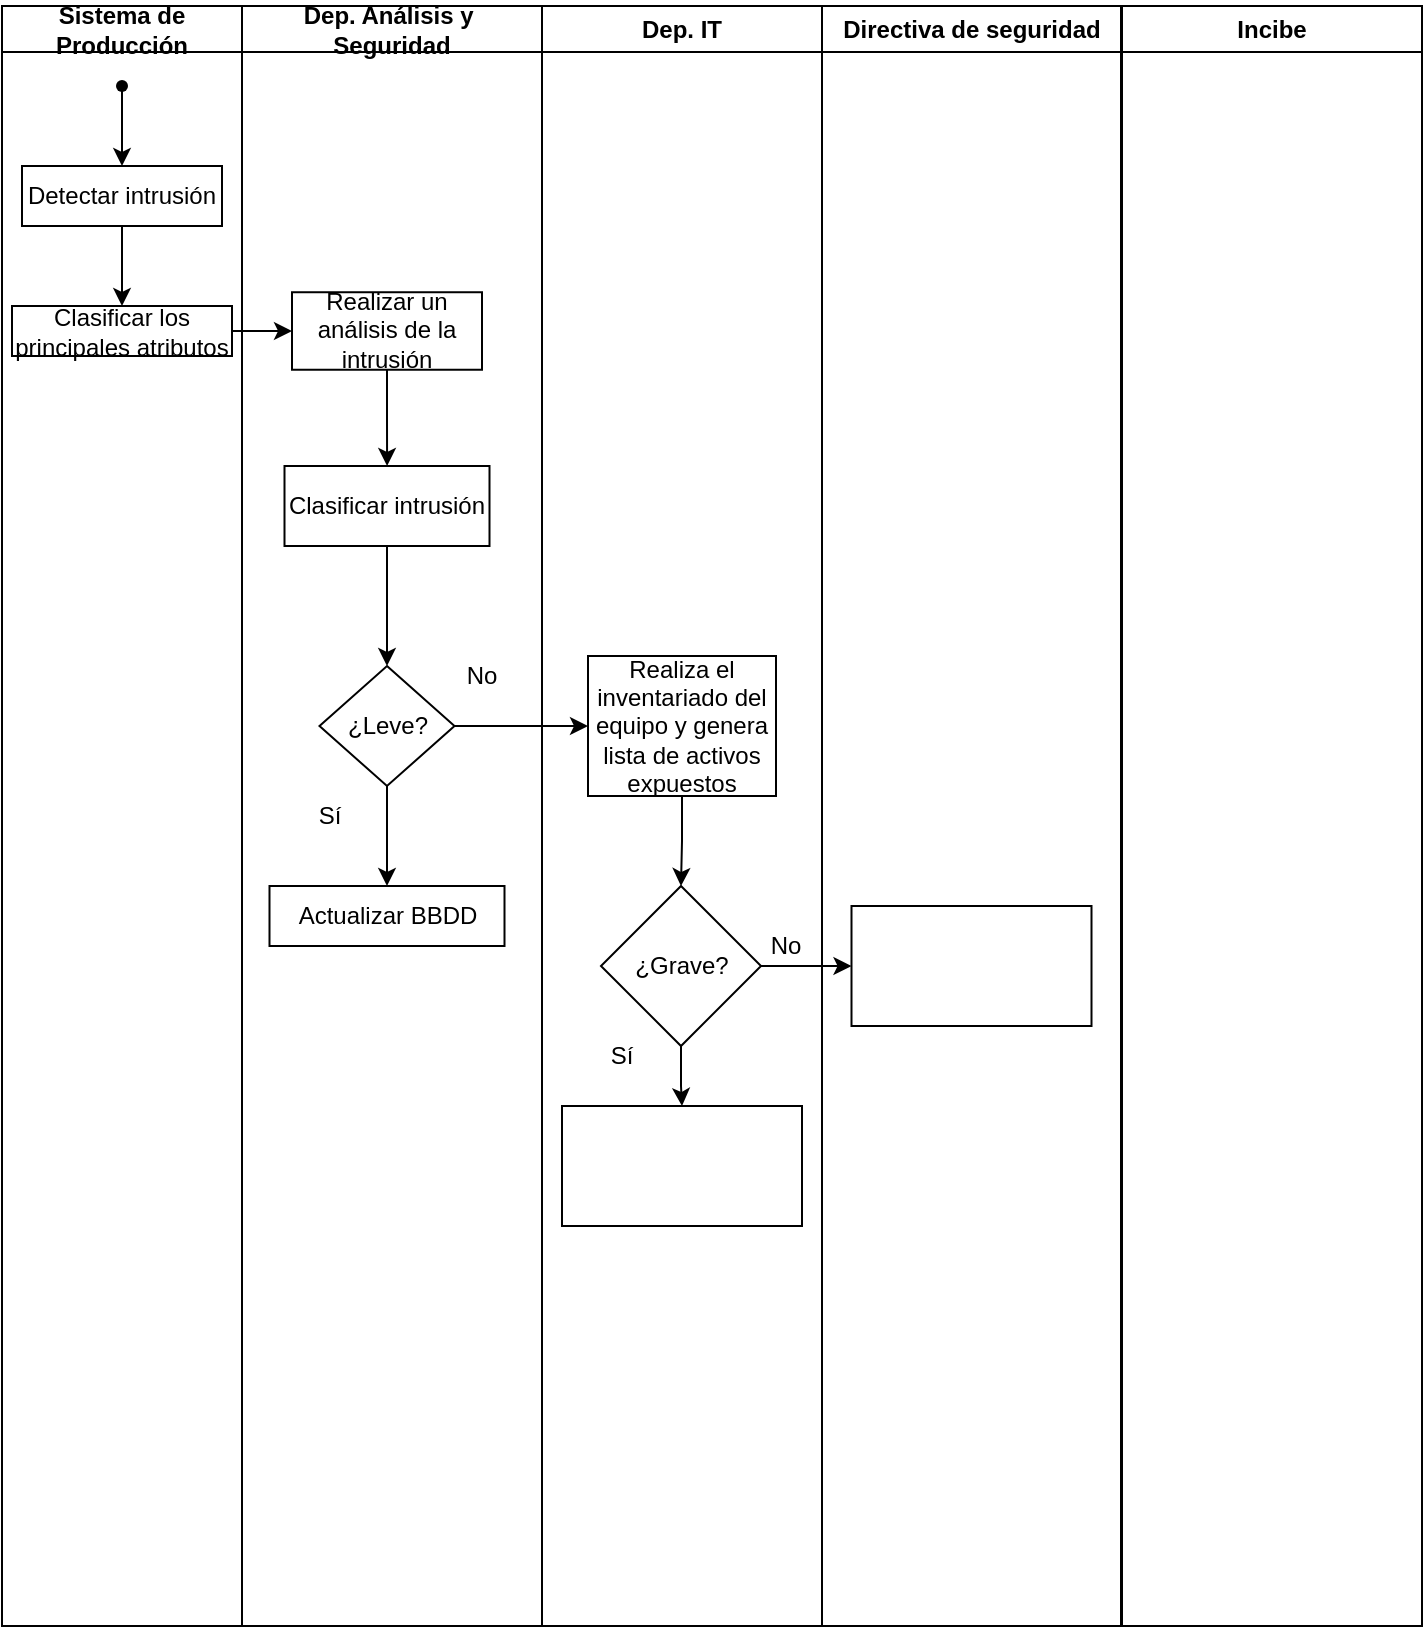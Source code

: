 <mxfile version="21.0.2" type="github">
  <diagram name="Página-1" id="OLqM8g1zS567R2F8B3zY">
    <mxGraphModel dx="453" dy="462" grid="1" gridSize="10" guides="1" tooltips="1" connect="1" arrows="1" fold="1" page="1" pageScale="1" pageWidth="827" pageHeight="1169" math="0" shadow="0">
      <root>
        <mxCell id="0" />
        <mxCell id="1" parent="0" />
        <mxCell id="qf9N6m93d-RgQ3LeR_Vi-5" value="Dep. Análisis y&amp;nbsp; Seguridad" style="swimlane;whiteSpace=wrap;html=1;" vertex="1" parent="1">
          <mxGeometry x="170" y="20" width="150" height="810" as="geometry" />
        </mxCell>
        <mxCell id="qf9N6m93d-RgQ3LeR_Vi-19" value="" style="edgeStyle=orthogonalEdgeStyle;rounded=0;orthogonalLoop=1;jettySize=auto;html=1;" edge="1" parent="qf9N6m93d-RgQ3LeR_Vi-5" source="qf9N6m93d-RgQ3LeR_Vi-16" target="qf9N6m93d-RgQ3LeR_Vi-18">
          <mxGeometry relative="1" as="geometry" />
        </mxCell>
        <mxCell id="qf9N6m93d-RgQ3LeR_Vi-16" value="Realizar un análisis de la intrusión" style="whiteSpace=wrap;html=1;fillColor=none;sketch=0;fillStyle=solid;" vertex="1" parent="qf9N6m93d-RgQ3LeR_Vi-5">
          <mxGeometry x="25" y="143.12" width="95" height="38.75" as="geometry" />
        </mxCell>
        <mxCell id="qf9N6m93d-RgQ3LeR_Vi-21" value="" style="edgeStyle=orthogonalEdgeStyle;rounded=0;orthogonalLoop=1;jettySize=auto;html=1;" edge="1" parent="qf9N6m93d-RgQ3LeR_Vi-5" source="qf9N6m93d-RgQ3LeR_Vi-18" target="qf9N6m93d-RgQ3LeR_Vi-20">
          <mxGeometry relative="1" as="geometry" />
        </mxCell>
        <mxCell id="qf9N6m93d-RgQ3LeR_Vi-18" value="Clasificar intrusión" style="whiteSpace=wrap;html=1;fillColor=none;sketch=0;fillStyle=solid;" vertex="1" parent="qf9N6m93d-RgQ3LeR_Vi-5">
          <mxGeometry x="21.25" y="230" width="102.5" height="40" as="geometry" />
        </mxCell>
        <mxCell id="qf9N6m93d-RgQ3LeR_Vi-23" value="" style="edgeStyle=orthogonalEdgeStyle;rounded=0;orthogonalLoop=1;jettySize=auto;html=1;" edge="1" parent="qf9N6m93d-RgQ3LeR_Vi-5" source="qf9N6m93d-RgQ3LeR_Vi-20" target="qf9N6m93d-RgQ3LeR_Vi-22">
          <mxGeometry relative="1" as="geometry" />
        </mxCell>
        <mxCell id="qf9N6m93d-RgQ3LeR_Vi-20" value="" style="rhombus;whiteSpace=wrap;html=1;fillColor=none;sketch=0;fillStyle=solid;" vertex="1" parent="qf9N6m93d-RgQ3LeR_Vi-5">
          <mxGeometry x="38.75" y="330" width="67.5" height="60" as="geometry" />
        </mxCell>
        <mxCell id="qf9N6m93d-RgQ3LeR_Vi-22" value="Actualizar BBDD" style="whiteSpace=wrap;html=1;fillColor=none;sketch=0;fillStyle=solid;" vertex="1" parent="qf9N6m93d-RgQ3LeR_Vi-5">
          <mxGeometry x="13.75" y="440" width="117.5" height="30" as="geometry" />
        </mxCell>
        <mxCell id="qf9N6m93d-RgQ3LeR_Vi-26" value="¿Leve?" style="text;strokeColor=none;align=center;fillColor=none;html=1;verticalAlign=middle;whiteSpace=wrap;rounded=0;" vertex="1" parent="qf9N6m93d-RgQ3LeR_Vi-5">
          <mxGeometry x="42.5" y="345" width="60" height="30" as="geometry" />
        </mxCell>
        <mxCell id="qf9N6m93d-RgQ3LeR_Vi-27" value="Sí" style="text;strokeColor=none;align=center;fillColor=none;html=1;verticalAlign=middle;whiteSpace=wrap;rounded=0;" vertex="1" parent="qf9N6m93d-RgQ3LeR_Vi-5">
          <mxGeometry x="13.75" y="390" width="60" height="30" as="geometry" />
        </mxCell>
        <mxCell id="qf9N6m93d-RgQ3LeR_Vi-28" value="No" style="text;strokeColor=none;align=center;fillColor=none;html=1;verticalAlign=middle;whiteSpace=wrap;rounded=0;" vertex="1" parent="qf9N6m93d-RgQ3LeR_Vi-5">
          <mxGeometry x="90" y="320" width="60" height="30" as="geometry" />
        </mxCell>
        <mxCell id="qf9N6m93d-RgQ3LeR_Vi-7" value="Directiva de seguridad" style="swimlane;whiteSpace=wrap;html=1;" vertex="1" parent="1">
          <mxGeometry x="460" y="20" width="149.5" height="810" as="geometry" />
        </mxCell>
        <mxCell id="qf9N6m93d-RgQ3LeR_Vi-33" value="" style="whiteSpace=wrap;html=1;fillColor=none;sketch=0;fillStyle=solid;" vertex="1" parent="qf9N6m93d-RgQ3LeR_Vi-7">
          <mxGeometry x="14.75" y="450" width="120" height="60" as="geometry" />
        </mxCell>
        <mxCell id="qf9N6m93d-RgQ3LeR_Vi-8" value="Incibe" style="swimlane;whiteSpace=wrap;html=1;" vertex="1" parent="1">
          <mxGeometry x="610" y="20" width="150" height="810" as="geometry" />
        </mxCell>
        <mxCell id="qf9N6m93d-RgQ3LeR_Vi-9" value="Sistema de Producción" style="swimlane;whiteSpace=wrap;html=1;" vertex="1" parent="1">
          <mxGeometry x="50" y="20" width="120" height="810" as="geometry" />
        </mxCell>
        <mxCell id="qf9N6m93d-RgQ3LeR_Vi-13" value="" style="edgeStyle=orthogonalEdgeStyle;rounded=0;orthogonalLoop=1;jettySize=auto;html=1;" edge="1" parent="qf9N6m93d-RgQ3LeR_Vi-9" source="qf9N6m93d-RgQ3LeR_Vi-11" target="qf9N6m93d-RgQ3LeR_Vi-12">
          <mxGeometry relative="1" as="geometry" />
        </mxCell>
        <mxCell id="qf9N6m93d-RgQ3LeR_Vi-11" value="" style="shape=waypoint;sketch=0;fillStyle=solid;size=6;pointerEvents=1;points=[];fillColor=none;resizable=0;rotatable=0;perimeter=centerPerimeter;snapToPoint=1;" vertex="1" parent="qf9N6m93d-RgQ3LeR_Vi-9">
          <mxGeometry x="50" y="30" width="20" height="20" as="geometry" />
        </mxCell>
        <mxCell id="qf9N6m93d-RgQ3LeR_Vi-15" value="" style="edgeStyle=orthogonalEdgeStyle;rounded=0;orthogonalLoop=1;jettySize=auto;html=1;" edge="1" parent="qf9N6m93d-RgQ3LeR_Vi-9" source="qf9N6m93d-RgQ3LeR_Vi-12" target="qf9N6m93d-RgQ3LeR_Vi-14">
          <mxGeometry relative="1" as="geometry" />
        </mxCell>
        <mxCell id="qf9N6m93d-RgQ3LeR_Vi-12" value="Detectar intrusión" style="whiteSpace=wrap;html=1;fillColor=none;sketch=0;fillStyle=solid;" vertex="1" parent="qf9N6m93d-RgQ3LeR_Vi-9">
          <mxGeometry x="10" y="80" width="100" height="30" as="geometry" />
        </mxCell>
        <mxCell id="qf9N6m93d-RgQ3LeR_Vi-14" value="Clasificar los principales atributos" style="whiteSpace=wrap;html=1;fillColor=none;sketch=0;fillStyle=solid;" vertex="1" parent="qf9N6m93d-RgQ3LeR_Vi-9">
          <mxGeometry x="5" y="150" width="110" height="25" as="geometry" />
        </mxCell>
        <mxCell id="qf9N6m93d-RgQ3LeR_Vi-17" value="" style="edgeStyle=orthogonalEdgeStyle;rounded=0;orthogonalLoop=1;jettySize=auto;html=1;" edge="1" parent="1" source="qf9N6m93d-RgQ3LeR_Vi-14" target="qf9N6m93d-RgQ3LeR_Vi-16">
          <mxGeometry relative="1" as="geometry" />
        </mxCell>
        <mxCell id="qf9N6m93d-RgQ3LeR_Vi-6" value="Dep. IT" style="swimlane;whiteSpace=wrap;html=1;startSize=23;" vertex="1" parent="1">
          <mxGeometry x="320" y="20" width="140" height="810" as="geometry" />
        </mxCell>
        <mxCell id="qf9N6m93d-RgQ3LeR_Vi-30" value="" style="edgeStyle=orthogonalEdgeStyle;rounded=0;orthogonalLoop=1;jettySize=auto;html=1;entryX=0.5;entryY=0;entryDx=0;entryDy=0;" edge="1" parent="qf9N6m93d-RgQ3LeR_Vi-6" source="qf9N6m93d-RgQ3LeR_Vi-24" target="qf9N6m93d-RgQ3LeR_Vi-31">
          <mxGeometry relative="1" as="geometry">
            <mxPoint x="69.5" y="450" as="targetPoint" />
          </mxGeometry>
        </mxCell>
        <mxCell id="qf9N6m93d-RgQ3LeR_Vi-24" value="Realiza el inventariado del equipo y genera lista de activos expuestos" style="whiteSpace=wrap;html=1;fillColor=none;sketch=0;fillStyle=solid;" vertex="1" parent="qf9N6m93d-RgQ3LeR_Vi-6">
          <mxGeometry x="23" y="325" width="94" height="70" as="geometry" />
        </mxCell>
        <mxCell id="qf9N6m93d-RgQ3LeR_Vi-36" value="" style="edgeStyle=orthogonalEdgeStyle;rounded=0;orthogonalLoop=1;jettySize=auto;html=1;" edge="1" parent="qf9N6m93d-RgQ3LeR_Vi-6" source="qf9N6m93d-RgQ3LeR_Vi-31" target="qf9N6m93d-RgQ3LeR_Vi-35">
          <mxGeometry relative="1" as="geometry" />
        </mxCell>
        <mxCell id="qf9N6m93d-RgQ3LeR_Vi-31" value="¿Grave?" style="rhombus;whiteSpace=wrap;html=1;fillColor=none;sketch=0;fillStyle=solid;" vertex="1" parent="qf9N6m93d-RgQ3LeR_Vi-6">
          <mxGeometry x="29.5" y="440" width="80" height="80" as="geometry" />
        </mxCell>
        <mxCell id="qf9N6m93d-RgQ3LeR_Vi-35" value="" style="whiteSpace=wrap;html=1;fillColor=none;sketch=0;fillStyle=solid;" vertex="1" parent="qf9N6m93d-RgQ3LeR_Vi-6">
          <mxGeometry x="10" y="550" width="120" height="60" as="geometry" />
        </mxCell>
        <mxCell id="qf9N6m93d-RgQ3LeR_Vi-37" value="Sí" style="text;strokeColor=none;align=center;fillColor=none;html=1;verticalAlign=middle;whiteSpace=wrap;rounded=0;" vertex="1" parent="qf9N6m93d-RgQ3LeR_Vi-6">
          <mxGeometry x="10" y="510" width="60" height="30" as="geometry" />
        </mxCell>
        <mxCell id="qf9N6m93d-RgQ3LeR_Vi-38" value="No" style="text;strokeColor=none;align=center;fillColor=none;html=1;verticalAlign=middle;whiteSpace=wrap;rounded=0;" vertex="1" parent="qf9N6m93d-RgQ3LeR_Vi-6">
          <mxGeometry x="104" y="460" width="36" height="20" as="geometry" />
        </mxCell>
        <mxCell id="qf9N6m93d-RgQ3LeR_Vi-25" value="" style="edgeStyle=orthogonalEdgeStyle;rounded=0;orthogonalLoop=1;jettySize=auto;html=1;" edge="1" parent="1" source="qf9N6m93d-RgQ3LeR_Vi-20" target="qf9N6m93d-RgQ3LeR_Vi-24">
          <mxGeometry relative="1" as="geometry" />
        </mxCell>
        <mxCell id="qf9N6m93d-RgQ3LeR_Vi-34" value="" style="edgeStyle=orthogonalEdgeStyle;rounded=0;orthogonalLoop=1;jettySize=auto;html=1;" edge="1" parent="1" source="qf9N6m93d-RgQ3LeR_Vi-31" target="qf9N6m93d-RgQ3LeR_Vi-33">
          <mxGeometry relative="1" as="geometry" />
        </mxCell>
      </root>
    </mxGraphModel>
  </diagram>
</mxfile>
